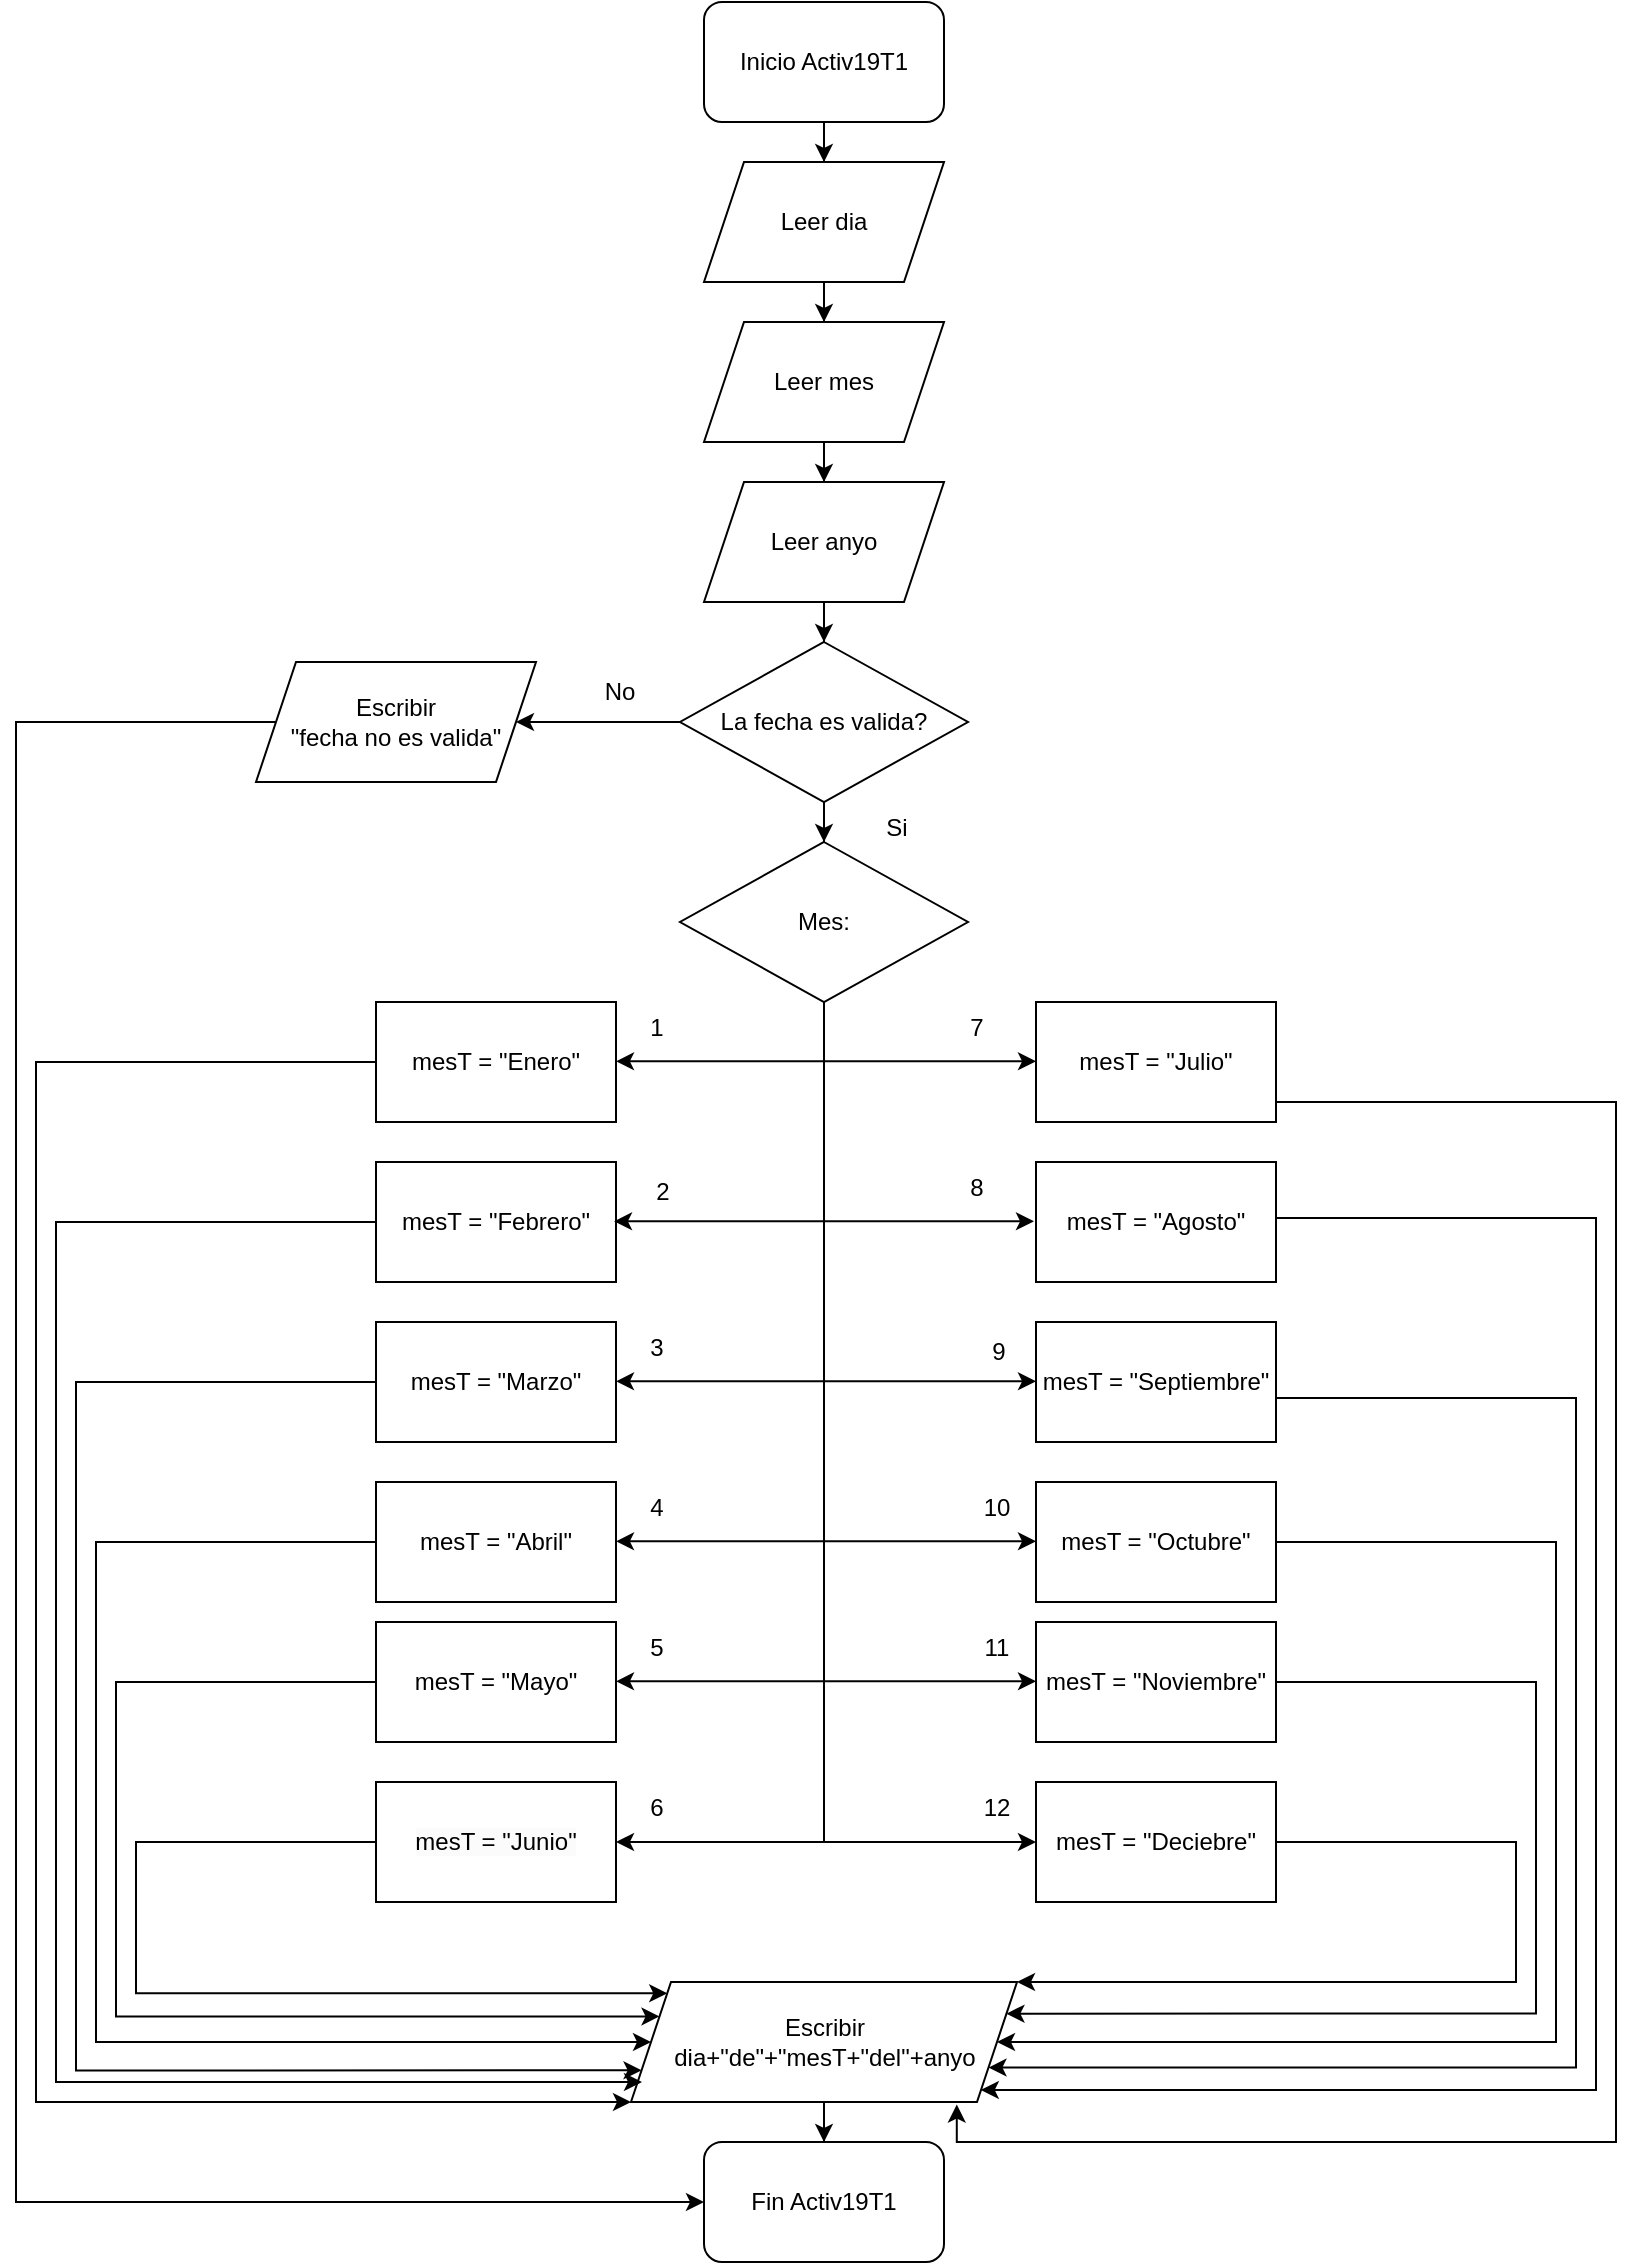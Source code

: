 <mxfile version="24.7.16">
  <diagram name="Страница — 1" id="8vJl4SW_7vJbYwFjOEnA">
    <mxGraphModel dx="1760" dy="936" grid="1" gridSize="10" guides="1" tooltips="1" connect="1" arrows="1" fold="1" page="1" pageScale="1" pageWidth="827" pageHeight="1169" math="0" shadow="0">
      <root>
        <mxCell id="0" />
        <mxCell id="1" parent="0" />
        <mxCell id="l6Ie-hOMZl8iRi3eWasL-42" style="edgeStyle=orthogonalEdgeStyle;rounded=0;orthogonalLoop=1;jettySize=auto;html=1;entryX=0.5;entryY=0;entryDx=0;entryDy=0;" edge="1" parent="1" source="l6Ie-hOMZl8iRi3eWasL-1" target="l6Ie-hOMZl8iRi3eWasL-2">
          <mxGeometry relative="1" as="geometry" />
        </mxCell>
        <mxCell id="l6Ie-hOMZl8iRi3eWasL-1" value="Inicio Activ19T1" style="rounded=1;whiteSpace=wrap;html=1;" vertex="1" parent="1">
          <mxGeometry x="354" y="20" width="120" height="60" as="geometry" />
        </mxCell>
        <mxCell id="l6Ie-hOMZl8iRi3eWasL-43" style="edgeStyle=orthogonalEdgeStyle;rounded=0;orthogonalLoop=1;jettySize=auto;html=1;entryX=0.5;entryY=0;entryDx=0;entryDy=0;" edge="1" parent="1" source="l6Ie-hOMZl8iRi3eWasL-2" target="l6Ie-hOMZl8iRi3eWasL-3">
          <mxGeometry relative="1" as="geometry" />
        </mxCell>
        <mxCell id="l6Ie-hOMZl8iRi3eWasL-2" value="Leer dia" style="shape=parallelogram;perimeter=parallelogramPerimeter;whiteSpace=wrap;html=1;fixedSize=1;" vertex="1" parent="1">
          <mxGeometry x="354" y="100" width="120" height="60" as="geometry" />
        </mxCell>
        <mxCell id="l6Ie-hOMZl8iRi3eWasL-44" style="edgeStyle=orthogonalEdgeStyle;rounded=0;orthogonalLoop=1;jettySize=auto;html=1;entryX=0.5;entryY=0;entryDx=0;entryDy=0;" edge="1" parent="1" source="l6Ie-hOMZl8iRi3eWasL-3" target="l6Ie-hOMZl8iRi3eWasL-4">
          <mxGeometry relative="1" as="geometry" />
        </mxCell>
        <mxCell id="l6Ie-hOMZl8iRi3eWasL-3" value="Leer mes" style="shape=parallelogram;perimeter=parallelogramPerimeter;whiteSpace=wrap;html=1;fixedSize=1;" vertex="1" parent="1">
          <mxGeometry x="354" y="180" width="120" height="60" as="geometry" />
        </mxCell>
        <mxCell id="l6Ie-hOMZl8iRi3eWasL-46" style="edgeStyle=orthogonalEdgeStyle;rounded=0;orthogonalLoop=1;jettySize=auto;html=1;entryX=0.5;entryY=0;entryDx=0;entryDy=0;" edge="1" parent="1" source="l6Ie-hOMZl8iRi3eWasL-4" target="l6Ie-hOMZl8iRi3eWasL-5">
          <mxGeometry relative="1" as="geometry" />
        </mxCell>
        <mxCell id="l6Ie-hOMZl8iRi3eWasL-4" value="Leer anyo" style="shape=parallelogram;perimeter=parallelogramPerimeter;whiteSpace=wrap;html=1;fixedSize=1;" vertex="1" parent="1">
          <mxGeometry x="354" y="260" width="120" height="60" as="geometry" />
        </mxCell>
        <mxCell id="l6Ie-hOMZl8iRi3eWasL-45" style="edgeStyle=orthogonalEdgeStyle;rounded=0;orthogonalLoop=1;jettySize=auto;html=1;" edge="1" parent="1" source="l6Ie-hOMZl8iRi3eWasL-5" target="l6Ie-hOMZl8iRi3eWasL-6">
          <mxGeometry relative="1" as="geometry" />
        </mxCell>
        <mxCell id="l6Ie-hOMZl8iRi3eWasL-48" style="edgeStyle=orthogonalEdgeStyle;rounded=0;orthogonalLoop=1;jettySize=auto;html=1;entryX=0.5;entryY=0;entryDx=0;entryDy=0;" edge="1" parent="1" source="l6Ie-hOMZl8iRi3eWasL-5" target="l6Ie-hOMZl8iRi3eWasL-9">
          <mxGeometry relative="1" as="geometry" />
        </mxCell>
        <mxCell id="l6Ie-hOMZl8iRi3eWasL-5" value="La fecha es valida?" style="rhombus;whiteSpace=wrap;html=1;" vertex="1" parent="1">
          <mxGeometry x="342" y="340" width="144" height="80" as="geometry" />
        </mxCell>
        <mxCell id="l6Ie-hOMZl8iRi3eWasL-74" style="edgeStyle=orthogonalEdgeStyle;rounded=0;orthogonalLoop=1;jettySize=auto;html=1;entryX=0;entryY=0.5;entryDx=0;entryDy=0;" edge="1" parent="1" source="l6Ie-hOMZl8iRi3eWasL-6" target="l6Ie-hOMZl8iRi3eWasL-39">
          <mxGeometry relative="1" as="geometry">
            <Array as="points">
              <mxPoint x="10" y="380" />
              <mxPoint x="10" y="1120" />
            </Array>
          </mxGeometry>
        </mxCell>
        <mxCell id="l6Ie-hOMZl8iRi3eWasL-6" value="Escribir&lt;br&gt;&quot;fecha no es valida&quot;" style="shape=parallelogram;perimeter=parallelogramPerimeter;whiteSpace=wrap;html=1;fixedSize=1;" vertex="1" parent="1">
          <mxGeometry x="130" y="350" width="140" height="60" as="geometry" />
        </mxCell>
        <mxCell id="l6Ie-hOMZl8iRi3eWasL-9" value="Mes:" style="rhombus;whiteSpace=wrap;html=1;" vertex="1" parent="1">
          <mxGeometry x="342" y="440" width="144" height="80" as="geometry" />
        </mxCell>
        <mxCell id="l6Ie-hOMZl8iRi3eWasL-10" value="mesT = &quot;Febrero&quot;" style="rounded=0;whiteSpace=wrap;html=1;" vertex="1" parent="1">
          <mxGeometry x="190" y="600" width="120" height="60" as="geometry" />
        </mxCell>
        <mxCell id="l6Ie-hOMZl8iRi3eWasL-68" style="edgeStyle=orthogonalEdgeStyle;rounded=0;orthogonalLoop=1;jettySize=auto;html=1;entryX=0;entryY=1;entryDx=0;entryDy=0;" edge="1" parent="1" source="l6Ie-hOMZl8iRi3eWasL-11" target="l6Ie-hOMZl8iRi3eWasL-40">
          <mxGeometry relative="1" as="geometry">
            <Array as="points">
              <mxPoint x="20" y="550" />
              <mxPoint x="20" y="1070" />
            </Array>
          </mxGeometry>
        </mxCell>
        <mxCell id="l6Ie-hOMZl8iRi3eWasL-11" value="mesT = &quot;Enero&quot;" style="rounded=0;whiteSpace=wrap;html=1;" vertex="1" parent="1">
          <mxGeometry x="190" y="520" width="120" height="60" as="geometry" />
        </mxCell>
        <mxCell id="l6Ie-hOMZl8iRi3eWasL-70" style="edgeStyle=orthogonalEdgeStyle;rounded=0;orthogonalLoop=1;jettySize=auto;html=1;entryX=0;entryY=0.75;entryDx=0;entryDy=0;" edge="1" parent="1" source="l6Ie-hOMZl8iRi3eWasL-14" target="l6Ie-hOMZl8iRi3eWasL-40">
          <mxGeometry relative="1" as="geometry">
            <mxPoint x="30" y="710" as="targetPoint" />
            <Array as="points">
              <mxPoint x="40" y="710" />
              <mxPoint x="40" y="1054" />
            </Array>
          </mxGeometry>
        </mxCell>
        <mxCell id="l6Ie-hOMZl8iRi3eWasL-14" value="mesT = &quot;Marzo&quot;" style="rounded=0;whiteSpace=wrap;html=1;" vertex="1" parent="1">
          <mxGeometry x="190" y="680" width="120" height="60" as="geometry" />
        </mxCell>
        <mxCell id="l6Ie-hOMZl8iRi3eWasL-71" style="edgeStyle=orthogonalEdgeStyle;rounded=0;orthogonalLoop=1;jettySize=auto;html=1;entryX=0;entryY=0.5;entryDx=0;entryDy=0;" edge="1" parent="1" source="l6Ie-hOMZl8iRi3eWasL-15" target="l6Ie-hOMZl8iRi3eWasL-40">
          <mxGeometry relative="1" as="geometry">
            <mxPoint x="40" y="790" as="targetPoint" />
            <Array as="points">
              <mxPoint x="50" y="790" />
              <mxPoint x="50" y="1040" />
            </Array>
          </mxGeometry>
        </mxCell>
        <mxCell id="l6Ie-hOMZl8iRi3eWasL-15" value="mesT = &quot;Abril&quot;" style="rounded=0;whiteSpace=wrap;html=1;" vertex="1" parent="1">
          <mxGeometry x="190" y="760" width="120" height="60" as="geometry" />
        </mxCell>
        <mxCell id="l6Ie-hOMZl8iRi3eWasL-72" style="edgeStyle=orthogonalEdgeStyle;rounded=0;orthogonalLoop=1;jettySize=auto;html=1;entryX=0;entryY=0.25;entryDx=0;entryDy=0;" edge="1" parent="1" source="l6Ie-hOMZl8iRi3eWasL-16" target="l6Ie-hOMZl8iRi3eWasL-40">
          <mxGeometry relative="1" as="geometry">
            <Array as="points">
              <mxPoint x="60" y="860" />
              <mxPoint x="60" y="1027" />
            </Array>
          </mxGeometry>
        </mxCell>
        <mxCell id="l6Ie-hOMZl8iRi3eWasL-16" value="mesT = &quot;Mayo&quot;" style="rounded=0;whiteSpace=wrap;html=1;" vertex="1" parent="1">
          <mxGeometry x="190" y="830" width="120" height="60" as="geometry" />
        </mxCell>
        <mxCell id="l6Ie-hOMZl8iRi3eWasL-73" style="edgeStyle=orthogonalEdgeStyle;rounded=0;orthogonalLoop=1;jettySize=auto;html=1;entryX=0;entryY=0;entryDx=0;entryDy=0;" edge="1" parent="1" source="l6Ie-hOMZl8iRi3eWasL-17" target="l6Ie-hOMZl8iRi3eWasL-40">
          <mxGeometry relative="1" as="geometry">
            <Array as="points">
              <mxPoint x="70" y="940" />
              <mxPoint x="70" y="1016" />
            </Array>
          </mxGeometry>
        </mxCell>
        <mxCell id="l6Ie-hOMZl8iRi3eWasL-17" value="&lt;br&gt;&lt;span style=&quot;color: rgb(0, 0, 0); font-family: Helvetica; font-size: 12px; font-style: normal; font-variant-ligatures: normal; font-variant-caps: normal; font-weight: 400; letter-spacing: normal; orphans: 2; text-align: center; text-indent: 0px; text-transform: none; widows: 2; word-spacing: 0px; -webkit-text-stroke-width: 0px; white-space: normal; background-color: rgb(251, 251, 251); text-decoration-thickness: initial; text-decoration-style: initial; text-decoration-color: initial; display: inline !important; float: none;&quot;&gt;mesT = &quot;Junio&quot;&lt;/span&gt;&lt;div&gt;&lt;br/&gt;&lt;/div&gt;" style="rounded=0;whiteSpace=wrap;html=1;" vertex="1" parent="1">
          <mxGeometry x="190" y="910" width="120" height="60" as="geometry" />
        </mxCell>
        <mxCell id="l6Ie-hOMZl8iRi3eWasL-63" style="edgeStyle=orthogonalEdgeStyle;rounded=0;orthogonalLoop=1;jettySize=auto;html=1;entryX=1;entryY=1;entryDx=0;entryDy=0;" edge="1" parent="1" target="l6Ie-hOMZl8iRi3eWasL-40">
          <mxGeometry relative="1" as="geometry">
            <mxPoint x="640" y="627.999" as="sourcePoint" />
            <mxPoint x="474" y="1132.97" as="targetPoint" />
            <Array as="points">
              <mxPoint x="800" y="628" />
              <mxPoint x="800" y="1064" />
              <mxPoint x="492" y="1064" />
            </Array>
          </mxGeometry>
        </mxCell>
        <mxCell id="l6Ie-hOMZl8iRi3eWasL-20" value="mesT = &quot;Agosto&quot;" style="rounded=0;whiteSpace=wrap;html=1;" vertex="1" parent="1">
          <mxGeometry x="520" y="600" width="120" height="60" as="geometry" />
        </mxCell>
        <mxCell id="l6Ie-hOMZl8iRi3eWasL-64" style="edgeStyle=orthogonalEdgeStyle;rounded=0;orthogonalLoop=1;jettySize=auto;html=1;entryX=1;entryY=0.75;entryDx=0;entryDy=0;" edge="1" parent="1" target="l6Ie-hOMZl8iRi3eWasL-40">
          <mxGeometry relative="1" as="geometry">
            <mxPoint x="640" y="717.999" as="sourcePoint" />
            <mxPoint x="474.0" y="1127.94" as="targetPoint" />
            <Array as="points">
              <mxPoint x="790" y="718" />
              <mxPoint x="790" y="1053" />
            </Array>
          </mxGeometry>
        </mxCell>
        <mxCell id="l6Ie-hOMZl8iRi3eWasL-21" value="mesT = &quot;Septiembre&quot;" style="rounded=0;whiteSpace=wrap;html=1;" vertex="1" parent="1">
          <mxGeometry x="520" y="680" width="120" height="60" as="geometry" />
        </mxCell>
        <mxCell id="l6Ie-hOMZl8iRi3eWasL-65" style="edgeStyle=orthogonalEdgeStyle;rounded=0;orthogonalLoop=1;jettySize=auto;html=1;entryX=1;entryY=0.5;entryDx=0;entryDy=0;" edge="1" parent="1" source="l6Ie-hOMZl8iRi3eWasL-22" target="l6Ie-hOMZl8iRi3eWasL-40">
          <mxGeometry relative="1" as="geometry">
            <Array as="points">
              <mxPoint x="780" y="790" />
              <mxPoint x="780" y="1040" />
            </Array>
          </mxGeometry>
        </mxCell>
        <mxCell id="l6Ie-hOMZl8iRi3eWasL-22" value="mesT = &quot;Octubre&quot;" style="rounded=0;whiteSpace=wrap;html=1;" vertex="1" parent="1">
          <mxGeometry x="520" y="760" width="120" height="60" as="geometry" />
        </mxCell>
        <mxCell id="l6Ie-hOMZl8iRi3eWasL-66" style="edgeStyle=orthogonalEdgeStyle;rounded=0;orthogonalLoop=1;jettySize=auto;html=1;entryX=1;entryY=0.25;entryDx=0;entryDy=0;" edge="1" parent="1" source="l6Ie-hOMZl8iRi3eWasL-23" target="l6Ie-hOMZl8iRi3eWasL-40">
          <mxGeometry relative="1" as="geometry">
            <Array as="points">
              <mxPoint x="770" y="860" />
              <mxPoint x="770" y="1026" />
            </Array>
          </mxGeometry>
        </mxCell>
        <mxCell id="l6Ie-hOMZl8iRi3eWasL-23" value="mesT = &quot;Noviembre&quot;" style="rounded=0;whiteSpace=wrap;html=1;" vertex="1" parent="1">
          <mxGeometry x="520" y="830" width="120" height="60" as="geometry" />
        </mxCell>
        <mxCell id="l6Ie-hOMZl8iRi3eWasL-67" style="edgeStyle=orthogonalEdgeStyle;rounded=0;orthogonalLoop=1;jettySize=auto;html=1;entryX=1;entryY=0;entryDx=0;entryDy=0;" edge="1" parent="1" source="l6Ie-hOMZl8iRi3eWasL-24" target="l6Ie-hOMZl8iRi3eWasL-40">
          <mxGeometry relative="1" as="geometry">
            <Array as="points">
              <mxPoint x="760" y="940" />
              <mxPoint x="760" y="1010" />
            </Array>
          </mxGeometry>
        </mxCell>
        <mxCell id="l6Ie-hOMZl8iRi3eWasL-24" value="mesT = &quot;Deciebre&quot;" style="rounded=0;whiteSpace=wrap;html=1;" vertex="1" parent="1">
          <mxGeometry x="520" y="910" width="120" height="60" as="geometry" />
        </mxCell>
        <mxCell id="l6Ie-hOMZl8iRi3eWasL-62" style="edgeStyle=orthogonalEdgeStyle;rounded=0;orthogonalLoop=1;jettySize=auto;html=1;entryX=0.844;entryY=1.021;entryDx=0;entryDy=0;entryPerimeter=0;" edge="1" parent="1" target="l6Ie-hOMZl8iRi3eWasL-40">
          <mxGeometry relative="1" as="geometry">
            <mxPoint x="640" y="569.999" as="sourcePoint" />
            <mxPoint x="474.0" y="1139.94" as="targetPoint" />
            <Array as="points">
              <mxPoint x="810" y="570" />
              <mxPoint x="810" y="1090" />
              <mxPoint x="480" y="1090" />
            </Array>
          </mxGeometry>
        </mxCell>
        <mxCell id="l6Ie-hOMZl8iRi3eWasL-25" value="mesT = &quot;Julio&quot;" style="rounded=0;whiteSpace=wrap;html=1;" vertex="1" parent="1">
          <mxGeometry x="520" y="520" width="120" height="60" as="geometry" />
        </mxCell>
        <mxCell id="l6Ie-hOMZl8iRi3eWasL-26" value="" style="endArrow=none;html=1;rounded=0;entryX=0.5;entryY=1;entryDx=0;entryDy=0;" edge="1" parent="1" target="l6Ie-hOMZl8iRi3eWasL-9">
          <mxGeometry width="50" height="50" relative="1" as="geometry">
            <mxPoint x="414" y="940" as="sourcePoint" />
            <mxPoint x="420" y="740" as="targetPoint" />
          </mxGeometry>
        </mxCell>
        <mxCell id="l6Ie-hOMZl8iRi3eWasL-27" value="" style="endArrow=classic;html=1;rounded=0;entryX=1;entryY=0.5;entryDx=0;entryDy=0;" edge="1" parent="1" target="l6Ie-hOMZl8iRi3eWasL-17">
          <mxGeometry width="50" height="50" relative="1" as="geometry">
            <mxPoint x="410" y="940" as="sourcePoint" />
            <mxPoint x="440" y="870" as="targetPoint" />
          </mxGeometry>
        </mxCell>
        <mxCell id="l6Ie-hOMZl8iRi3eWasL-28" value="" style="endArrow=classic;html=1;rounded=0;entryX=0;entryY=0.5;entryDx=0;entryDy=0;" edge="1" parent="1" target="l6Ie-hOMZl8iRi3eWasL-24">
          <mxGeometry width="50" height="50" relative="1" as="geometry">
            <mxPoint x="410" y="940" as="sourcePoint" />
            <mxPoint x="430" y="860" as="targetPoint" />
          </mxGeometry>
        </mxCell>
        <mxCell id="l6Ie-hOMZl8iRi3eWasL-29" value="" style="endArrow=classic;html=1;rounded=0;entryX=1;entryY=0.5;entryDx=0;entryDy=0;" edge="1" parent="1">
          <mxGeometry width="50" height="50" relative="1" as="geometry">
            <mxPoint x="410" y="859.67" as="sourcePoint" />
            <mxPoint x="310" y="859.67" as="targetPoint" />
          </mxGeometry>
        </mxCell>
        <mxCell id="l6Ie-hOMZl8iRi3eWasL-30" value="" style="endArrow=classic;html=1;rounded=0;entryX=0;entryY=0.5;entryDx=0;entryDy=0;" edge="1" parent="1">
          <mxGeometry width="50" height="50" relative="1" as="geometry">
            <mxPoint x="410" y="859.67" as="sourcePoint" />
            <mxPoint x="520" y="859.67" as="targetPoint" />
          </mxGeometry>
        </mxCell>
        <mxCell id="l6Ie-hOMZl8iRi3eWasL-31" value="" style="endArrow=classic;html=1;rounded=0;entryX=1;entryY=0.5;entryDx=0;entryDy=0;" edge="1" parent="1">
          <mxGeometry width="50" height="50" relative="1" as="geometry">
            <mxPoint x="410" y="789.67" as="sourcePoint" />
            <mxPoint x="310" y="789.67" as="targetPoint" />
          </mxGeometry>
        </mxCell>
        <mxCell id="l6Ie-hOMZl8iRi3eWasL-32" value="" style="endArrow=classic;html=1;rounded=0;entryX=0;entryY=0.5;entryDx=0;entryDy=0;" edge="1" parent="1">
          <mxGeometry width="50" height="50" relative="1" as="geometry">
            <mxPoint x="410" y="789.67" as="sourcePoint" />
            <mxPoint x="520" y="789.67" as="targetPoint" />
          </mxGeometry>
        </mxCell>
        <mxCell id="l6Ie-hOMZl8iRi3eWasL-33" value="" style="endArrow=classic;html=1;rounded=0;entryX=1;entryY=0.5;entryDx=0;entryDy=0;" edge="1" parent="1">
          <mxGeometry width="50" height="50" relative="1" as="geometry">
            <mxPoint x="410" y="709.67" as="sourcePoint" />
            <mxPoint x="310" y="709.67" as="targetPoint" />
          </mxGeometry>
        </mxCell>
        <mxCell id="l6Ie-hOMZl8iRi3eWasL-34" value="" style="endArrow=classic;html=1;rounded=0;entryX=0;entryY=0.5;entryDx=0;entryDy=0;" edge="1" parent="1">
          <mxGeometry width="50" height="50" relative="1" as="geometry">
            <mxPoint x="410" y="709.67" as="sourcePoint" />
            <mxPoint x="520" y="709.67" as="targetPoint" />
          </mxGeometry>
        </mxCell>
        <mxCell id="l6Ie-hOMZl8iRi3eWasL-35" value="" style="endArrow=classic;html=1;rounded=0;entryX=1;entryY=0.5;entryDx=0;entryDy=0;" edge="1" parent="1">
          <mxGeometry width="50" height="50" relative="1" as="geometry">
            <mxPoint x="409" y="629.67" as="sourcePoint" />
            <mxPoint x="309" y="629.67" as="targetPoint" />
          </mxGeometry>
        </mxCell>
        <mxCell id="l6Ie-hOMZl8iRi3eWasL-36" value="" style="endArrow=classic;html=1;rounded=0;entryX=0;entryY=0.5;entryDx=0;entryDy=0;" edge="1" parent="1">
          <mxGeometry width="50" height="50" relative="1" as="geometry">
            <mxPoint x="409" y="629.67" as="sourcePoint" />
            <mxPoint x="519" y="629.67" as="targetPoint" />
          </mxGeometry>
        </mxCell>
        <mxCell id="l6Ie-hOMZl8iRi3eWasL-37" value="" style="endArrow=classic;html=1;rounded=0;entryX=1;entryY=0.5;entryDx=0;entryDy=0;" edge="1" parent="1">
          <mxGeometry width="50" height="50" relative="1" as="geometry">
            <mxPoint x="410" y="549.67" as="sourcePoint" />
            <mxPoint x="310" y="549.67" as="targetPoint" />
          </mxGeometry>
        </mxCell>
        <mxCell id="l6Ie-hOMZl8iRi3eWasL-38" value="" style="endArrow=classic;html=1;rounded=0;entryX=0;entryY=0.5;entryDx=0;entryDy=0;" edge="1" parent="1">
          <mxGeometry width="50" height="50" relative="1" as="geometry">
            <mxPoint x="410" y="549.67" as="sourcePoint" />
            <mxPoint x="520" y="549.67" as="targetPoint" />
          </mxGeometry>
        </mxCell>
        <mxCell id="l6Ie-hOMZl8iRi3eWasL-39" value="Fin Activ19T1" style="rounded=1;whiteSpace=wrap;html=1;" vertex="1" parent="1">
          <mxGeometry x="354" y="1090" width="120" height="60" as="geometry" />
        </mxCell>
        <mxCell id="l6Ie-hOMZl8iRi3eWasL-41" style="edgeStyle=orthogonalEdgeStyle;rounded=0;orthogonalLoop=1;jettySize=auto;html=1;entryX=0.5;entryY=0;entryDx=0;entryDy=0;" edge="1" parent="1" source="l6Ie-hOMZl8iRi3eWasL-40" target="l6Ie-hOMZl8iRi3eWasL-39">
          <mxGeometry relative="1" as="geometry" />
        </mxCell>
        <mxCell id="l6Ie-hOMZl8iRi3eWasL-40" value="Escribir&lt;br&gt;dia+&quot;de&quot;+&quot;mesT+&quot;del&quot;+anyo" style="shape=parallelogram;perimeter=parallelogramPerimeter;whiteSpace=wrap;html=1;fixedSize=1;" vertex="1" parent="1">
          <mxGeometry x="317.5" y="1010" width="193" height="60" as="geometry" />
        </mxCell>
        <mxCell id="l6Ie-hOMZl8iRi3eWasL-47" value="No" style="text;html=1;align=center;verticalAlign=middle;whiteSpace=wrap;rounded=0;" vertex="1" parent="1">
          <mxGeometry x="282" y="350" width="60" height="30" as="geometry" />
        </mxCell>
        <mxCell id="l6Ie-hOMZl8iRi3eWasL-49" value="Si" style="text;html=1;align=center;verticalAlign=middle;resizable=0;points=[];autosize=1;strokeColor=none;fillColor=none;" vertex="1" parent="1">
          <mxGeometry x="435" y="418" width="30" height="30" as="geometry" />
        </mxCell>
        <mxCell id="l6Ie-hOMZl8iRi3eWasL-50" value="1" style="text;html=1;align=center;verticalAlign=middle;resizable=0;points=[];autosize=1;strokeColor=none;fillColor=none;" vertex="1" parent="1">
          <mxGeometry x="315" y="518" width="30" height="30" as="geometry" />
        </mxCell>
        <mxCell id="l6Ie-hOMZl8iRi3eWasL-51" value="2" style="text;html=1;align=center;verticalAlign=middle;resizable=0;points=[];autosize=1;strokeColor=none;fillColor=none;" vertex="1" parent="1">
          <mxGeometry x="317.5" y="600" width="30" height="30" as="geometry" />
        </mxCell>
        <mxCell id="l6Ie-hOMZl8iRi3eWasL-52" value="3" style="text;html=1;align=center;verticalAlign=middle;resizable=0;points=[];autosize=1;strokeColor=none;fillColor=none;" vertex="1" parent="1">
          <mxGeometry x="315" y="678" width="30" height="30" as="geometry" />
        </mxCell>
        <mxCell id="l6Ie-hOMZl8iRi3eWasL-53" value="4" style="text;html=1;align=center;verticalAlign=middle;resizable=0;points=[];autosize=1;strokeColor=none;fillColor=none;" vertex="1" parent="1">
          <mxGeometry x="315" y="758" width="30" height="30" as="geometry" />
        </mxCell>
        <mxCell id="l6Ie-hOMZl8iRi3eWasL-54" value="5" style="text;html=1;align=center;verticalAlign=middle;resizable=0;points=[];autosize=1;strokeColor=none;fillColor=none;" vertex="1" parent="1">
          <mxGeometry x="315" y="828" width="30" height="30" as="geometry" />
        </mxCell>
        <mxCell id="l6Ie-hOMZl8iRi3eWasL-55" value="6" style="text;html=1;align=center;verticalAlign=middle;resizable=0;points=[];autosize=1;strokeColor=none;fillColor=none;" vertex="1" parent="1">
          <mxGeometry x="315" y="908" width="30" height="30" as="geometry" />
        </mxCell>
        <mxCell id="l6Ie-hOMZl8iRi3eWasL-56" value="7" style="text;html=1;align=center;verticalAlign=middle;resizable=0;points=[];autosize=1;strokeColor=none;fillColor=none;" vertex="1" parent="1">
          <mxGeometry x="475" y="518" width="30" height="30" as="geometry" />
        </mxCell>
        <mxCell id="l6Ie-hOMZl8iRi3eWasL-57" value="8" style="text;html=1;align=center;verticalAlign=middle;resizable=0;points=[];autosize=1;strokeColor=none;fillColor=none;" vertex="1" parent="1">
          <mxGeometry x="475" y="598" width="30" height="30" as="geometry" />
        </mxCell>
        <mxCell id="l6Ie-hOMZl8iRi3eWasL-58" value="9" style="text;html=1;align=center;verticalAlign=middle;resizable=0;points=[];autosize=1;strokeColor=none;fillColor=none;" vertex="1" parent="1">
          <mxGeometry x="486" y="680" width="30" height="30" as="geometry" />
        </mxCell>
        <mxCell id="l6Ie-hOMZl8iRi3eWasL-59" value="10" style="text;html=1;align=center;verticalAlign=middle;resizable=0;points=[];autosize=1;strokeColor=none;fillColor=none;" vertex="1" parent="1">
          <mxGeometry x="480" y="758" width="40" height="30" as="geometry" />
        </mxCell>
        <mxCell id="l6Ie-hOMZl8iRi3eWasL-60" value="11" style="text;html=1;align=center;verticalAlign=middle;resizable=0;points=[];autosize=1;strokeColor=none;fillColor=none;" vertex="1" parent="1">
          <mxGeometry x="480" y="828" width="40" height="30" as="geometry" />
        </mxCell>
        <mxCell id="l6Ie-hOMZl8iRi3eWasL-61" value="12" style="text;html=1;align=center;verticalAlign=middle;resizable=0;points=[];autosize=1;strokeColor=none;fillColor=none;" vertex="1" parent="1">
          <mxGeometry x="480" y="908" width="40" height="30" as="geometry" />
        </mxCell>
        <mxCell id="l6Ie-hOMZl8iRi3eWasL-69" style="edgeStyle=orthogonalEdgeStyle;rounded=0;orthogonalLoop=1;jettySize=auto;html=1;" edge="1" parent="1" source="l6Ie-hOMZl8iRi3eWasL-10">
          <mxGeometry relative="1" as="geometry">
            <mxPoint x="323" y="1060" as="targetPoint" />
            <Array as="points">
              <mxPoint x="30" y="630" />
              <mxPoint x="30" y="1060" />
            </Array>
          </mxGeometry>
        </mxCell>
      </root>
    </mxGraphModel>
  </diagram>
</mxfile>
